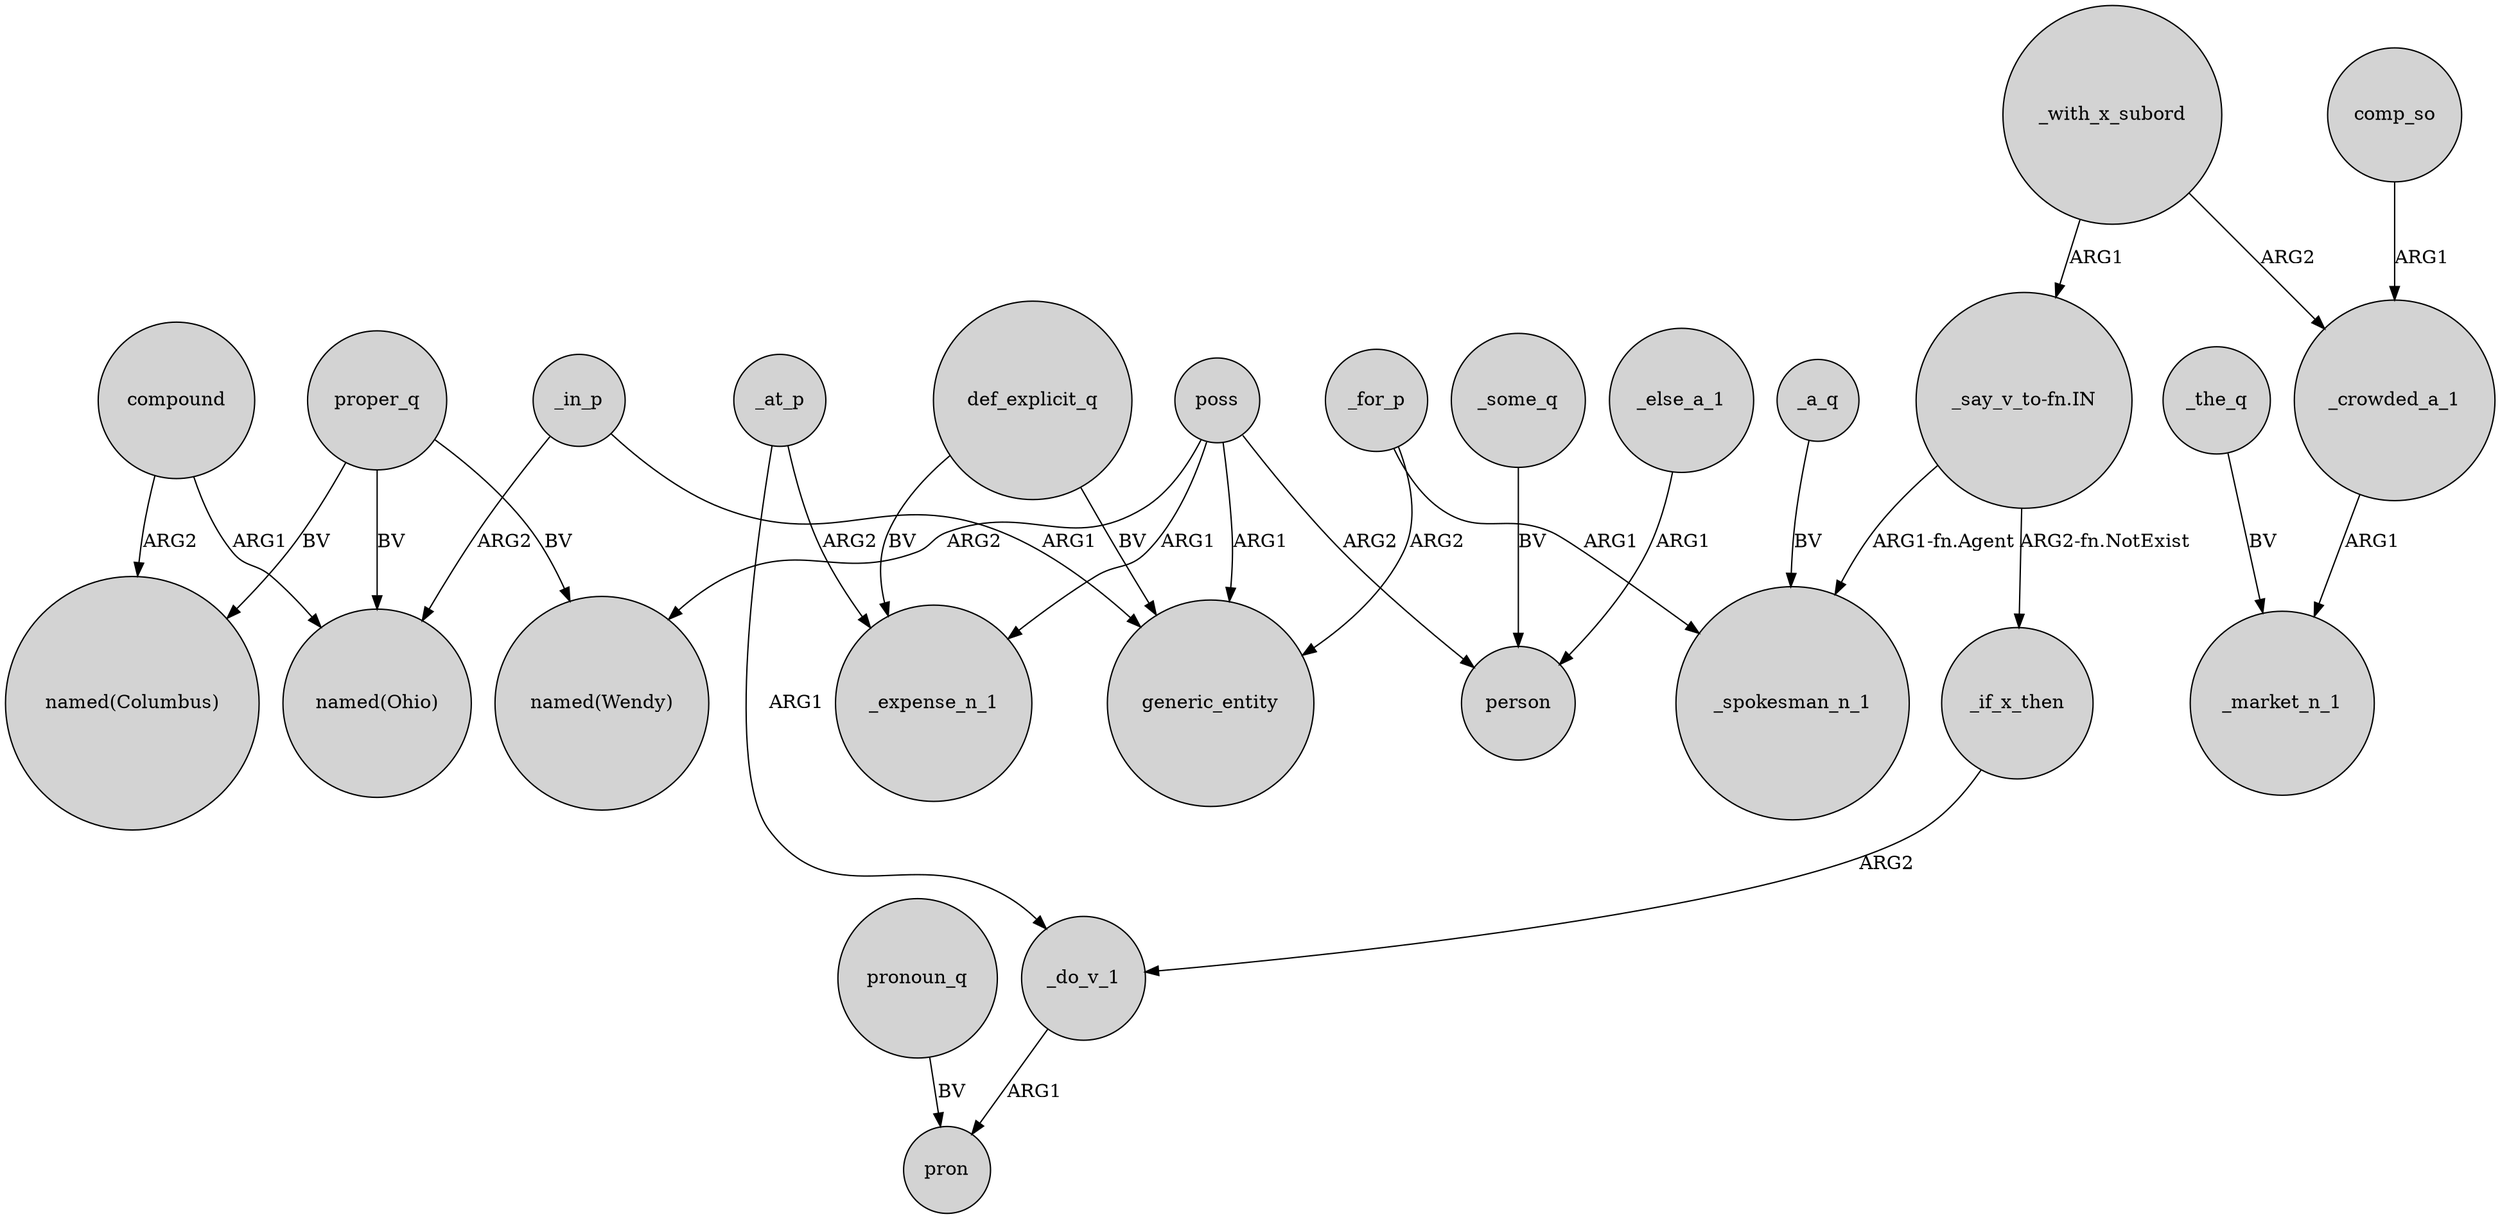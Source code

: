 digraph {
	node [shape=circle style=filled]
	compound -> "named(Ohio)" [label=ARG1]
	_for_p -> _spokesman_n_1 [label=ARG1]
	def_explicit_q -> _expense_n_1 [label=BV]
	poss -> person [label=ARG2]
	comp_so -> _crowded_a_1 [label=ARG1]
	poss -> generic_entity [label=ARG1]
	_with_x_subord -> _crowded_a_1 [label=ARG2]
	_at_p -> _do_v_1 [label=ARG1]
	_for_p -> generic_entity [label=ARG2]
	def_explicit_q -> generic_entity [label=BV]
	_at_p -> _expense_n_1 [label=ARG2]
	_in_p -> "named(Ohio)" [label=ARG2]
	_if_x_then -> _do_v_1 [label=ARG2]
	proper_q -> "named(Ohio)" [label=BV]
	"_say_v_to-fn.IN" -> _spokesman_n_1 [label="ARG1-fn.Agent"]
	pronoun_q -> pron [label=BV]
	compound -> "named(Columbus)" [label=ARG2]
	_do_v_1 -> pron [label=ARG1]
	poss -> "named(Wendy)" [label=ARG2]
	_else_a_1 -> person [label=ARG1]
	_some_q -> person [label=BV]
	poss -> _expense_n_1 [label=ARG1]
	_with_x_subord -> "_say_v_to-fn.IN" [label=ARG1]
	proper_q -> "named(Columbus)" [label=BV]
	"_say_v_to-fn.IN" -> _if_x_then [label="ARG2-fn.NotExist"]
	_a_q -> _spokesman_n_1 [label=BV]
	proper_q -> "named(Wendy)" [label=BV]
	_in_p -> generic_entity [label=ARG1]
	_the_q -> _market_n_1 [label=BV]
	_crowded_a_1 -> _market_n_1 [label=ARG1]
}
